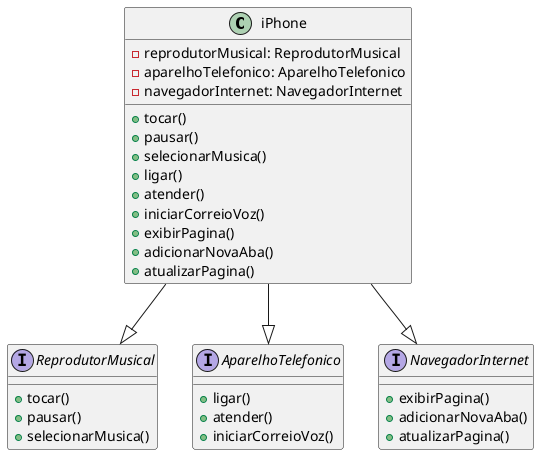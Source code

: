 @startuml
class iPhone {
  - reprodutorMusical: ReprodutorMusical
  - aparelhoTelefonico: AparelhoTelefonico
  - navegadorInternet: NavegadorInternet
  + tocar()
  + pausar()
  + selecionarMusica()
  + ligar()
  + atender()
  + iniciarCorreioVoz()
  + exibirPagina()
  + adicionarNovaAba()
  + atualizarPagina()
}

interface ReprodutorMusical {
  + tocar()
  + pausar()
  + selecionarMusica()
}

interface AparelhoTelefonico {
  + ligar()
  + atender()
  + iniciarCorreioVoz()
}

interface NavegadorInternet {
  + exibirPagina()
  + adicionarNovaAba()
  + atualizarPagina()
}

iPhone --|> ReprodutorMusical
iPhone --|> AparelhoTelefonico
iPhone --|> NavegadorInternet

@enduml
